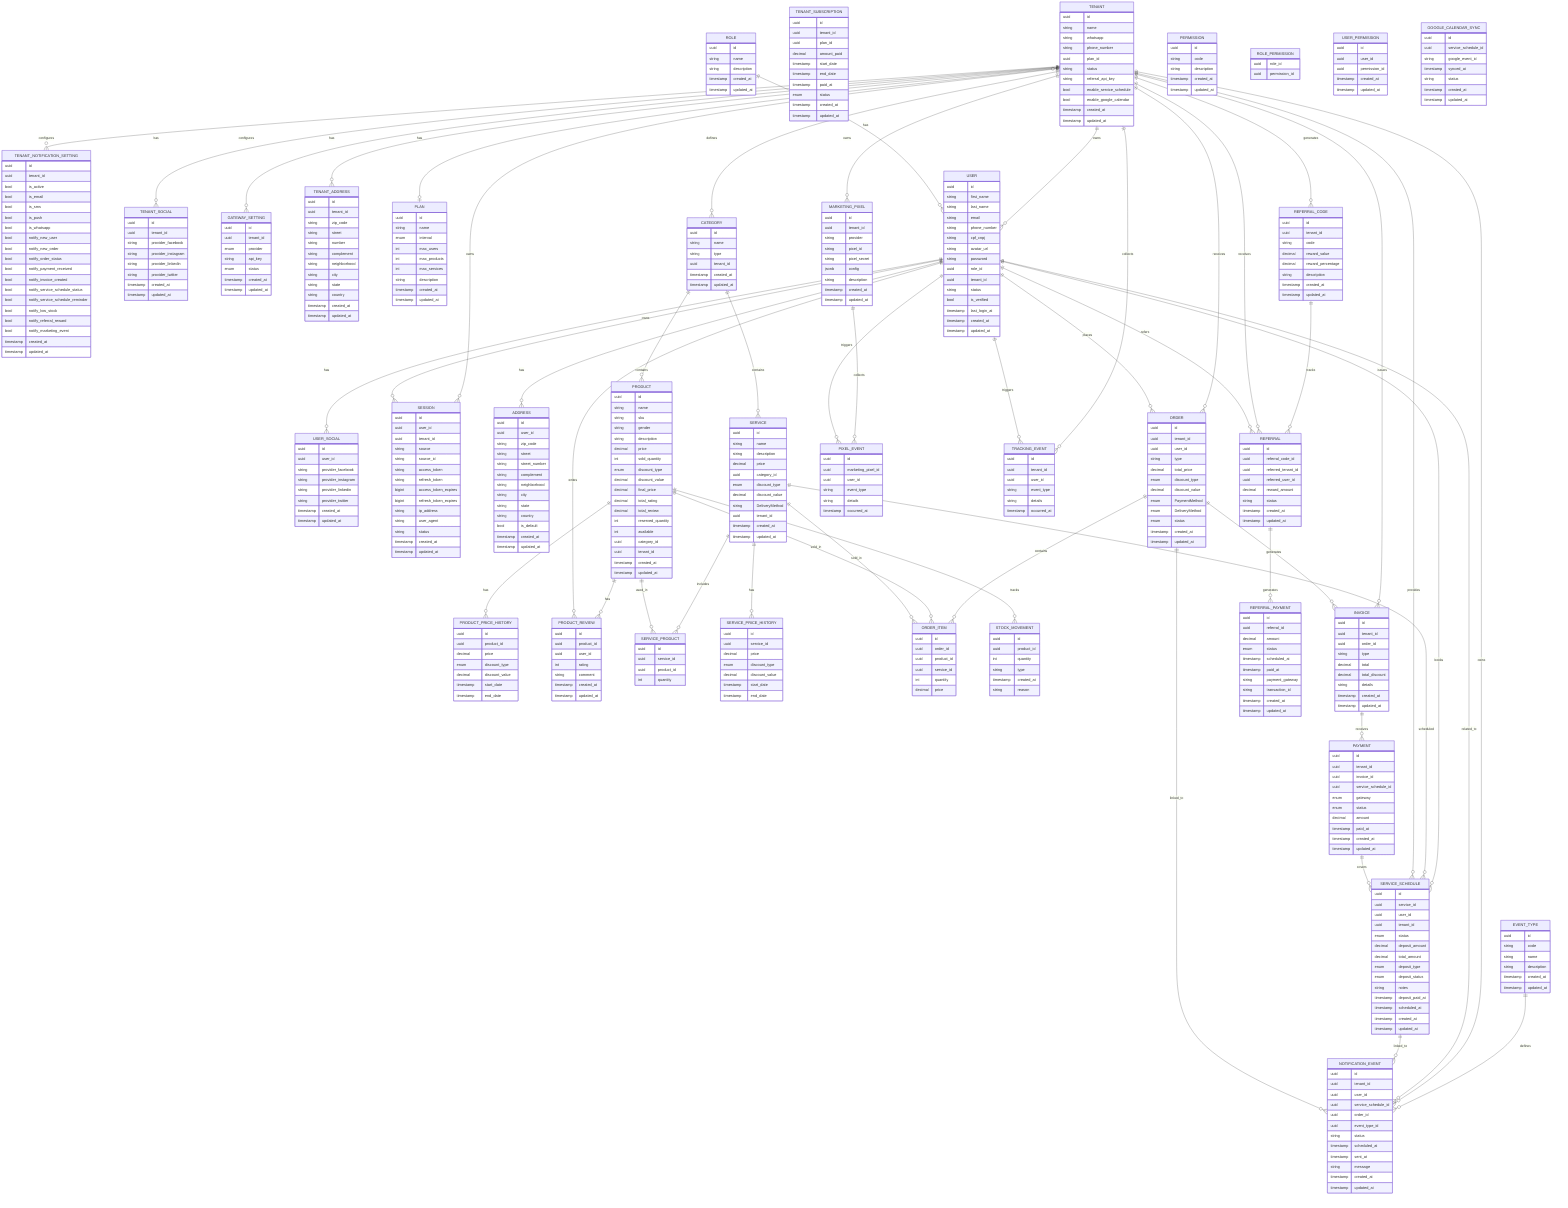 erDiagram
    %% Definindo as entidades e seus atributos
    TENANT {
        uuid id
        string name
        string whatsapp
        string phone_number
        uuid plan_id
        string status
        string referral_api_key
        bool enable_service_schedule
        bool enable_google_calendar
        timestamp created_at
        timestamp updated_at
    }
    
    TENANT_NOTIFICATION_SETTING {
        uuid id
        uuid tenant_id
        bool is_active
        bool is_email
        bool is_sms
        bool is_push
        bool is_whatsapp
        bool notify_new_user
        bool notify_new_order
        bool notify_order_status
        bool notify_payment_received
        bool notify_invoice_created
        bool notify_service_schedule_status
        bool notify_service_schedule_reminder
        bool notify_low_stock
        bool notify_referral_reward
        bool notify_marketing_event
        timestamp created_at
        timestamp updated_at
    }

    TENANT_SOCIAL {
        uuid id
        uuid tenant_id
        string provider_facebook
        string provider_instagram
        string provider_linkedin
        string provider_twitter
        timestamp created_at
        timestamp updated_at
    }
    
    TENANT_SUBSCRIPTION {
        uuid id
        uuid tenant_id
        uuid plan_id
        decimal amount_paid
        timestamp start_date
        timestamp end_date
        timestamp paid_at
        enum status
        timestamp created_at
        timestamp updated_at
    }

    EVENT_TYPE {
        uuid id
        string code
        string name
        string description
        timestamp created_at
        timestamp updated_at
    }

    NOTIFICATION_EVENT {
        uuid id
        uuid tenant_id
        uuid user_id
        uuid service_schedule_id
        uuid order_id
        uuid event_type_id
        string status
        timestamp scheduled_at
        timestamp sent_at
        string message
        timestamp created_at
        timestamp updated_at
    }

    GATEWAY_SETTING {
        uuid id
        uuid tenant_id
        enum provider
        string api_key
        enum status
        timestamp created_at
        timestamp updated_at
    }

    TENANT_ADDRESS {
        uuid id
        uuid tenant_id
        string zip_code
        string street
        string number
        string complement
        string neighborhood
        string city
        string state
        string country
        timestamp created_at
        timestamp updated_at
    }

    PLAN {
        uuid id
        string name
        enum interval
        int max_users
        int max_products
        int max_services
        string description
        timestamp created_at
        timestamp updated_at
    }

    ROLE {
        uuid id
        string name
        string description
        timestamp created_at
        timestamp updated_at
    }

    PERMISSION {
        uuid id
        string code
        string description
        timestamp created_at
        timestamp updated_at
    }

    ROLE_PERMISSION {
        uuid role_id
        uuid permission_id
    }

    USER_PERMISSION {
        uuid id
        uuid user_id
        uuid permission_id
        timestamp created_at
        timestamp updated_at
    }

    USER {
        uuid id
        string first_name
        string last_name
        string email
        string phone_number
        string cpf_cnpj
        string avatar_url
        string password
        uuid role_id
        uuid tenant_id
        string status
        bool is_verified
        timestamp last_login_at
        timestamp created_at
        timestamp updated_at
    } 

    USER_SOCIAL {
        uuid id
        uuid user_id
        string provider_facebook
        string provider_instagram
        string provider_linkedin
        string provider_twitter
        timestamp created_at
        timestamp updated_at
    }

    SESSION {
        uuid id
        uuid user_id
        uuid tenant_id
        string source
        string source_id
        string access_token
        string refresh_token
        bigint access_token_expires
        bigint refresh_token_expires
        string ip_address
        string user_agent
        string status
        timestamp created_at
        timestamp updated_at
    }

    ADDRESS {
        uuid id
        uuid user_id
        string zip_code
        string street
        string street_number
        string complement
        string neighborhood
        string city
        string state
        string country
        bool is_default
        timestamp created_at
        timestamp updated_at
    }

    CATEGORY {
        uuid id
        string name
        string type
        uuid tenant_id
        timestamp created_at
        timestamp updated_at
    }

    PRODUCT {
        uuid id
        string name
        string sku
        string gender
        string description
        decimal price
        int sold_quantity
        enum discount_type
        decimal discount_value
        decimal final_price
        decimal total_rating
        decimal total_review
        int reserved_quantity
        int available
        uuid category_id
        uuid tenant_id
        timestamp created_at
        timestamp updated_at
    }

    PRODUCT_PRICE_HISTORY {
        uuid id
        uuid product_id
        decimal price
        enum discount_type
        decimal discount_value
        timestamp start_date
        timestamp end_date
    }

    PRODUCT_REVIEW {
        uuid id
        uuid product_id
        uuid user_id
        int rating
        string comment
        timestamp created_at
        timestamp updated_at
    }

    SERVICE {
        uuid id
        string name
        string description
        decimal price
        uuid category_id
        enum discount_type
        decimal discount_value
        string DeliveryMethod
        uuid tenant_id
        timestamp created_at
        timestamp updated_at
    }

    SERVICE_SCHEDULE {
        uuid id
        uuid service_id
        uuid user_id
        uuid tenant_id
        enum status
        decimal deposit_amount
        decimal total_amount
        enum deposit_type
        enum deposit_status
        string notes
        timestamp deposit_paid_at
        timestamp scheduled_at
        timestamp created_at
        timestamp updated_at
    }

    GOOGLE_CALENDAR_SYNC {
        uuid id
        uuid service_schedule_id
        string google_event_id
        timestamp synced_at
        string status
        timestamp created_at
        timestamp updated_at
    }

    SERVICE_PRODUCT {
        uuid id
        uuid service_id
        uuid product_id
        int quantity
    }

    SERVICE_PRICE_HISTORY {
        uuid id
        uuid service_id
        decimal price
        enum discount_type
        decimal discount_value
        timestamp start_date
        timestamp end_date
    }

    ORDER {
        uuid id
        uuid tenant_id
        uuid user_id
        string type
        decimal total_price
        enum discount_type
        decimal discount_value
        enum PaymentMethod
        enum DeliveryMethod
        enum status
        timestamp created_at
        timestamp updated_at
    }

    ORDER_ITEM {
        uuid id
        uuid order_id
        uuid product_id
        uuid service_id
        int quantity
        decimal price
    }

    STOCK_MOVEMENT {
        uuid id
        uuid product_id
        int quantity
        string type
        timestamp created_at
        string reason
    }

    INVOICE {
        uuid id
        uuid tenant_id
        uuid order_id
        string type
        decimal total
        decimal total_discount
        string details
        timestamp created_at
        timestamp updated_at
    }

    PAYMENT {
        uuid id
        uuid tenant_id
        uuid invoice_id
        uuid service_schedule_id
        enum gateway
        enum status
        decimal amount
        timestamp paid_at
        timestamp created_at
        timestamp updated_at
    }

    MARKETING_PIXEL {
        uuid id
        uuid tenant_id
        string provider
        string pixel_id
        string pixel_secret
        jsonb config
        string description
        timestamp created_at
        timestamp updated_at
    }

    PIXEL_EVENT {
        uuid id
        uuid marketing_pixel_id
        uuid user_id
        string event_type
        string details
        timestamp occurred_at
    }

    TRACKING_EVENT {
        uuid id
        uuid tenant_id
        uuid user_id
        string event_type
        string details
        timestamp occurred_at
    }

    REFERRAL_CODE {
        uuid id
        uuid tenant_id
        string code
        decimal reward_value
        decimal reward_percentage
        string description
        timestamp created_at
        timestamp updated_at
    }

    REFERRAL {
        uuid id
        uuid referral_code_id
        uuid referred_tenant_id
        uuid referred_user_id
        decimal reward_amount
        string status
        timestamp created_at
        timestamp updated_at
    }

    REFERRAL_PAYMENT {
        uuid id
        uuid referral_id
        decimal amount
        enum status
        timestamp scheduled_at
        timestamp paid_at
        string payment_gateway
        string transaction_id
        timestamp created_at
        timestamp updated_at
    }

    %% RELACIONAMENTOS
    TENANT }o--o| PLAN : "has"
    TENANT ||--o{ TENANT_ADDRESS : "has"
    TENANT ||--o{ USER : "owns"
    TENANT ||--o{ GATEWAY_SETTING : "configures"
    TENANT ||--o{ TENANT_NOTIFICATION_SETTING : "configures"
    EVENT_TYPE ||--o{ NOTIFICATION_EVENT : "defines"
    TENANT ||--o{ NOTIFICATION_EVENT : "owns"
    USER ||--o{ NOTIFICATION_EVENT : "related_to"
    SERVICE_SCHEDULE ||--o{ NOTIFICATION_EVENT : "linked_to"
    ORDER ||--o{ NOTIFICATION_EVENT : "linked_to"
    USER ||--o{ ADDRESS : "has"
    TENANT ||--o{ CATEGORY : "defines"
    CATEGORY ||--o{ PRODUCT : "contains"
    CATEGORY ||--o{ SERVICE : "contains"
    PRODUCT ||--o{ PRODUCT_REVIEW : "has"
    USER ||--o{ PRODUCT_REVIEW : "writes"
    SERVICE ||--o{ SERVICE_PRODUCT : "includes"
    SERVICE ||--o{ SERVICE_PRICE_HISTORY : "has"
    USER ||--o{ SERVICE_SCHEDULE : "books"
    ROLE ||--o{ USER : "has"
    SERVICE ||--o{ SERVICE_SCHEDULE : "scheduled"
    TENANT ||--o{ SERVICE_SCHEDULE : "provides"
    PAYMENT ||--o{ SERVICE_SCHEDULE : "covers"
    PRODUCT ||--o{ SERVICE_PRODUCT : "used_in"
    PRODUCT ||--o{ PRODUCT_PRICE_HISTORY : "has"
    TENANT ||--o{ ORDER : "receives"
    USER ||--o{ ORDER : "places"
    ORDER ||--o{ ORDER_ITEM : "contains"
    PRODUCT ||--o{ ORDER_ITEM : "sold_in"
    SERVICE ||--o{ ORDER_ITEM : "sold_in"
    PRODUCT ||--o{ STOCK_MOVEMENT : "tracks"
    TENANT ||--o{ INVOICE : "issues"
    ORDER ||--o{ INVOICE : "generates"
    INVOICE ||--o{ PAYMENT : "receives"
    TENANT ||--o{ MARKETING_PIXEL : "owns"
    MARKETING_PIXEL ||--o{ PIXEL_EVENT : "collects"
    TENANT ||--o{ TRACKING_EVENT : "collects"
    USER ||--o{ TRACKING_EVENT : "triggers"
    USER ||--o{ PIXEL_EVENT : "triggers"
    TENANT ||--o{ REFERRAL_CODE : "generates"
    REFERRAL_CODE ||--o{ REFERRAL : "tracks"
    REFERRAL ||--o{ REFERRAL_PAYMENT : "generates"
    TENANT ||--o{ REFERRAL : "receives"
    USER ||--o{ REFERRAL : "refers"
    TENANT ||--o{ SESSION : "owns"
    USER ||--o{ SESSION : "owns"
    TENANT ||--o{ TENANT_SOCIAL : "has"
    USER ||--o{ USER_SOCIAL : "has"
